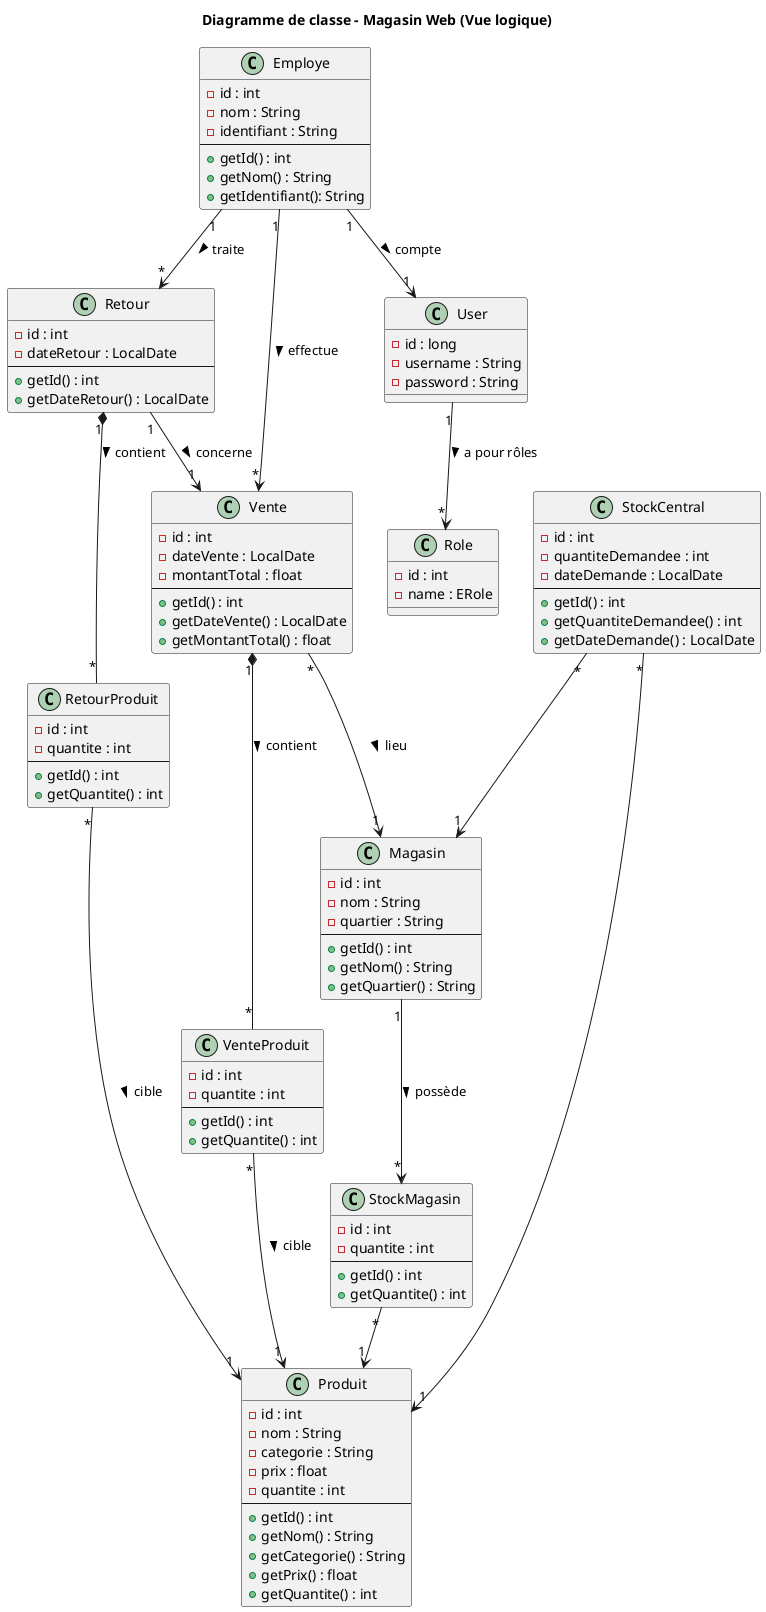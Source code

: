 @startuml
title Diagramme de classe - Magasin Web (Vue logique)

' === Entités principales ===

class Employe {
  - id : int
  - nom : String
  - identifiant : String
  --
  + getId() : int
  + getNom() : String
  + getIdentifiant(): String
}

class Magasin {
  - id : int
  - nom : String
  - quartier : String
  --
  + getId() : int
  + getNom() : String
  + getQuartier() : String
}

class Produit {
  - id : int
  - nom : String
  - categorie : String
  - prix : float
  - quantite : int
  --
  + getId() : int
  + getNom() : String
  + getCategorie() : String
  + getPrix() : float
  + getQuantite() : int
}

class Vente {
  - id : int
  - dateVente : LocalDate
  - montantTotal : float
  --
  + getId() : int
  + getDateVente() : LocalDate
  + getMontantTotal() : float
}

class VenteProduit {
  - id : int
  - quantite : int
  --
  + getId() : int
  + getQuantite() : int
}

class Retour {
  - id : int
  - dateRetour : LocalDate
  --
  + getId() : int
  + getDateRetour() : LocalDate
}

class RetourProduit {
  - id : int
  - quantite : int
  --
  + getId() : int
  + getQuantite() : int
}

class StockMagasin {
  - id : int
  - quantite : int
  --
  + getId() : int
  + getQuantite() : int
}

class StockCentral {
  - id : int
  - quantiteDemandee : int
  - dateDemande : LocalDate
  --
  + getId() : int
  + getQuantiteDemandee() : int
  + getDateDemande() : LocalDate
}

class User {
  - id : long
  - username : String
  - password : String
}

class Role {
  - id : int
  - name : ERole
}

' === Relations de base ===

' Employé réalise ventes et retours
Employe "1" --> "*" Vente : effectue >
Employe "1" --> "*" Retour : traite >

' Vente liée à un magasin
Vente "*" --> "1" Magasin : lieu >

' Retour lié à une vente
Retour "1" --> "1" Vente : concerne >

' Vente *-- VenteProduit (composition)
Vente "1" *-- "*" VenteProduit : contient >

' Retour *-- RetourProduit (composition)
Retour "1" *-- "*" RetourProduit : contient >

' Lignes de vente/retour concernent un produit
VenteProduit "*" --> "1" Produit : cible >
RetourProduit "*" --> "1" Produit : cible >

' Magasin a un stock local
Magasin "1" --> "*" StockMagasin : possède >

' Produit présent dans stock local
StockMagasin "*" --> "1" Produit

' Stock central : une demande associe un produit à un magasin
StockCentral "*" --> "1" Produit
StockCentral "*" --> "1" Magasin

' Many-to-Many User ↔ Role
User "1" --> "*" Role : a pour rôles >

' (Optionnel) Employé possède un User
Employe "1" --> "1" User : compte >


@enduml
